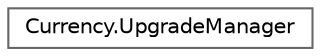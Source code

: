 digraph "Graphical Class Hierarchy"
{
 // LATEX_PDF_SIZE
  bgcolor="transparent";
  edge [fontname=Helvetica,fontsize=10,labelfontname=Helvetica,labelfontsize=10];
  node [fontname=Helvetica,fontsize=10,shape=box,height=0.2,width=0.4];
  rankdir="LR";
  Node0 [id="Node000000",label="Currency.UpgradeManager",height=0.2,width=0.4,color="grey40", fillcolor="white", style="filled",URL="$class_currency_1_1_upgrade_manager.html",tooltip=" "];
}
